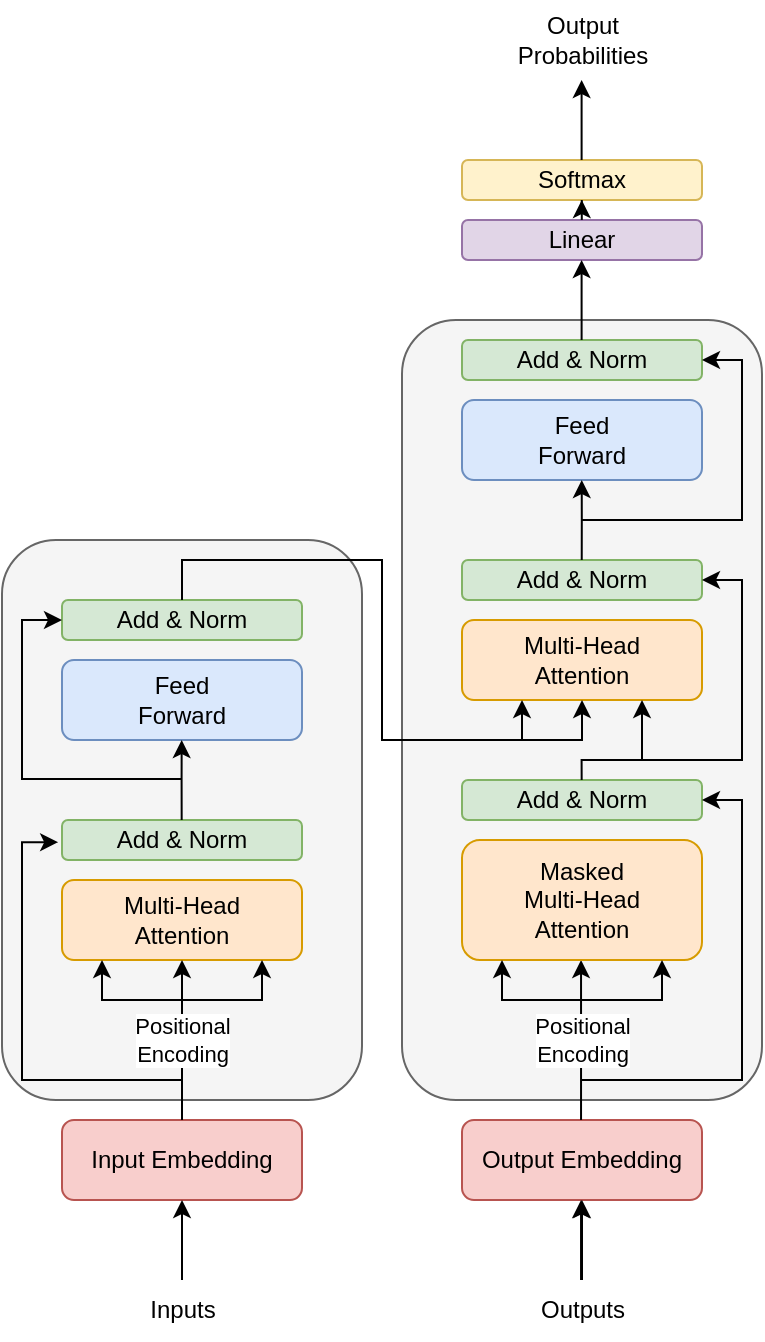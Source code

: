 <mxfile version="24.7.6">
  <diagram name="Page-1" id="9-9uTVZr_tjoDf-LNfpv">
    <mxGraphModel dx="1004" dy="673" grid="1" gridSize="10" guides="1" tooltips="1" connect="1" arrows="1" fold="1" page="1" pageScale="1" pageWidth="850" pageHeight="1100" math="0" shadow="0">
      <root>
        <mxCell id="0" />
        <mxCell id="1" parent="0" />
        <mxCell id="WFh73YhHo3ceh6fJG3it-52" value="" style="rounded=1;whiteSpace=wrap;html=1;fillColor=#f5f5f5;fontColor=#333333;strokeColor=#666666;" vertex="1" parent="1">
          <mxGeometry x="370" y="240" width="180" height="390" as="geometry" />
        </mxCell>
        <mxCell id="WFh73YhHo3ceh6fJG3it-1" value="Input Embedding" style="rounded=1;whiteSpace=wrap;html=1;fillColor=#f8cecc;strokeColor=#b85450;" vertex="1" parent="1">
          <mxGeometry x="200" y="640" width="120" height="40" as="geometry" />
        </mxCell>
        <mxCell id="WFh73YhHo3ceh6fJG3it-2" value="Output Embedding" style="rounded=1;whiteSpace=wrap;html=1;fillColor=#f8cecc;strokeColor=#b85450;" vertex="1" parent="1">
          <mxGeometry x="400" y="640" width="120" height="40" as="geometry" />
        </mxCell>
        <mxCell id="WFh73YhHo3ceh6fJG3it-3" value="" style="endArrow=classic;html=1;rounded=0;entryX=0.5;entryY=1;entryDx=0;entryDy=0;" edge="1" parent="1" target="WFh73YhHo3ceh6fJG3it-1">
          <mxGeometry width="50" height="50" relative="1" as="geometry">
            <mxPoint x="260" y="720" as="sourcePoint" />
            <mxPoint x="240" y="760" as="targetPoint" />
          </mxGeometry>
        </mxCell>
        <mxCell id="WFh73YhHo3ceh6fJG3it-4" value="" style="endArrow=classic;html=1;rounded=0;entryX=0.5;entryY=1;entryDx=0;entryDy=0;" edge="1" parent="1">
          <mxGeometry width="50" height="50" relative="1" as="geometry">
            <mxPoint x="459.52" y="720" as="sourcePoint" />
            <mxPoint x="459.52" y="680" as="targetPoint" />
          </mxGeometry>
        </mxCell>
        <mxCell id="WFh73YhHo3ceh6fJG3it-27" value="" style="edgeStyle=orthogonalEdgeStyle;rounded=0;orthogonalLoop=1;jettySize=auto;html=1;" edge="1" parent="1" source="WFh73YhHo3ceh6fJG3it-5" target="WFh73YhHo3ceh6fJG3it-2">
          <mxGeometry relative="1" as="geometry" />
        </mxCell>
        <mxCell id="WFh73YhHo3ceh6fJG3it-5" value="Outputs" style="text;html=1;align=center;verticalAlign=middle;resizable=0;points=[];autosize=1;strokeColor=none;fillColor=none;" vertex="1" parent="1">
          <mxGeometry x="425" y="720" width="70" height="30" as="geometry" />
        </mxCell>
        <mxCell id="WFh73YhHo3ceh6fJG3it-6" value="Inputs" style="text;html=1;align=center;verticalAlign=middle;resizable=0;points=[];autosize=1;strokeColor=none;fillColor=none;" vertex="1" parent="1">
          <mxGeometry x="230" y="720" width="60" height="30" as="geometry" />
        </mxCell>
        <mxCell id="WFh73YhHo3ceh6fJG3it-8" value="" style="rounded=1;whiteSpace=wrap;html=1;fillColor=#f5f5f5;fontColor=#333333;strokeColor=#666666;" vertex="1" parent="1">
          <mxGeometry x="170" y="350" width="180" height="280" as="geometry" />
        </mxCell>
        <mxCell id="WFh73YhHo3ceh6fJG3it-9" value="Add &amp;amp; Norm" style="rounded=1;whiteSpace=wrap;html=1;fillColor=#d5e8d4;strokeColor=#82b366;" vertex="1" parent="1">
          <mxGeometry x="200" y="380" width="120" height="20" as="geometry" />
        </mxCell>
        <mxCell id="WFh73YhHo3ceh6fJG3it-10" value="Feed&lt;br&gt;Forward" style="rounded=1;whiteSpace=wrap;html=1;fillColor=#dae8fc;strokeColor=#6c8ebf;" vertex="1" parent="1">
          <mxGeometry x="200" y="410" width="120" height="40" as="geometry" />
        </mxCell>
        <mxCell id="WFh73YhHo3ceh6fJG3it-11" value="Add &amp;amp; Norm" style="rounded=1;whiteSpace=wrap;html=1;fillColor=#d5e8d4;strokeColor=#82b366;" vertex="1" parent="1">
          <mxGeometry x="200" y="490" width="120" height="20" as="geometry" />
        </mxCell>
        <mxCell id="WFh73YhHo3ceh6fJG3it-12" value="Multi-Head&lt;br&gt;Attention" style="rounded=1;whiteSpace=wrap;html=1;fillColor=#ffe6cc;strokeColor=#d79b00;" vertex="1" parent="1">
          <mxGeometry x="200" y="520" width="120" height="40" as="geometry" />
        </mxCell>
        <mxCell id="WFh73YhHo3ceh6fJG3it-15" value="" style="endArrow=classic;html=1;rounded=0;exitX=0.5;exitY=0;exitDx=0;exitDy=0;" edge="1" parent="1" source="WFh73YhHo3ceh6fJG3it-1">
          <mxGeometry relative="1" as="geometry">
            <mxPoint x="370" y="550" as="sourcePoint" />
            <mxPoint x="260" y="560" as="targetPoint" />
          </mxGeometry>
        </mxCell>
        <mxCell id="WFh73YhHo3ceh6fJG3it-16" value="Positional&lt;br&gt;Encoding" style="edgeLabel;resizable=0;html=1;;align=center;verticalAlign=middle;" connectable="0" vertex="1" parent="WFh73YhHo3ceh6fJG3it-15">
          <mxGeometry relative="1" as="geometry" />
        </mxCell>
        <mxCell id="WFh73YhHo3ceh6fJG3it-17" value="" style="endArrow=classic;html=1;rounded=0;exitX=0.5;exitY=0;exitDx=0;exitDy=0;" edge="1" parent="1">
          <mxGeometry relative="1" as="geometry">
            <mxPoint x="459.52" y="640" as="sourcePoint" />
            <mxPoint x="459.52" y="560" as="targetPoint" />
          </mxGeometry>
        </mxCell>
        <mxCell id="WFh73YhHo3ceh6fJG3it-18" value="Positional&lt;br&gt;Encoding" style="edgeLabel;resizable=0;html=1;;align=center;verticalAlign=middle;" connectable="0" vertex="1" parent="WFh73YhHo3ceh6fJG3it-17">
          <mxGeometry relative="1" as="geometry" />
        </mxCell>
        <mxCell id="WFh73YhHo3ceh6fJG3it-19" value="Masked&lt;br&gt;Multi-Head&lt;br&gt;Attention" style="rounded=1;whiteSpace=wrap;html=1;fillColor=#ffe6cc;strokeColor=#d79b00;" vertex="1" parent="1">
          <mxGeometry x="400" y="500" width="120" height="60" as="geometry" />
        </mxCell>
        <mxCell id="WFh73YhHo3ceh6fJG3it-20" value="Add &amp;amp; Norm" style="rounded=1;whiteSpace=wrap;html=1;fillColor=#d5e8d4;strokeColor=#82b366;" vertex="1" parent="1">
          <mxGeometry x="400" y="470" width="120" height="20" as="geometry" />
        </mxCell>
        <mxCell id="WFh73YhHo3ceh6fJG3it-21" value="Multi-Head&lt;br&gt;Attention" style="rounded=1;whiteSpace=wrap;html=1;fillColor=#ffe6cc;strokeColor=#d79b00;" vertex="1" parent="1">
          <mxGeometry x="400" y="390" width="120" height="40" as="geometry" />
        </mxCell>
        <mxCell id="WFh73YhHo3ceh6fJG3it-22" value="Add &amp;amp; Norm" style="rounded=1;whiteSpace=wrap;html=1;fillColor=#d5e8d4;strokeColor=#82b366;" vertex="1" parent="1">
          <mxGeometry x="400" y="360" width="120" height="20" as="geometry" />
        </mxCell>
        <mxCell id="WFh73YhHo3ceh6fJG3it-23" value="Add &amp;amp; Norm" style="rounded=1;whiteSpace=wrap;html=1;fillColor=#d5e8d4;strokeColor=#82b366;" vertex="1" parent="1">
          <mxGeometry x="400" y="250" width="120" height="20" as="geometry" />
        </mxCell>
        <mxCell id="WFh73YhHo3ceh6fJG3it-24" value="Feed&lt;br&gt;Forward" style="rounded=1;whiteSpace=wrap;html=1;fillColor=#dae8fc;strokeColor=#6c8ebf;" vertex="1" parent="1">
          <mxGeometry x="400" y="280" width="120" height="40" as="geometry" />
        </mxCell>
        <mxCell id="WFh73YhHo3ceh6fJG3it-25" value="Linear" style="rounded=1;whiteSpace=wrap;html=1;fillColor=#e1d5e7;strokeColor=#9673a6;" vertex="1" parent="1">
          <mxGeometry x="400" y="190" width="120" height="20" as="geometry" />
        </mxCell>
        <mxCell id="WFh73YhHo3ceh6fJG3it-26" value="Softmax" style="rounded=1;whiteSpace=wrap;html=1;fillColor=#fff2cc;strokeColor=#d6b656;" vertex="1" parent="1">
          <mxGeometry x="400" y="160" width="120" height="20" as="geometry" />
        </mxCell>
        <mxCell id="WFh73YhHo3ceh6fJG3it-32" value="" style="edgeStyle=orthogonalEdgeStyle;rounded=0;orthogonalLoop=1;jettySize=auto;html=1;" edge="1" parent="1">
          <mxGeometry relative="1" as="geometry">
            <mxPoint x="260" y="580" as="sourcePoint" />
            <mxPoint x="300" y="560" as="targetPoint" />
            <Array as="points">
              <mxPoint x="300" y="580" />
              <mxPoint x="301" y="580" />
              <mxPoint x="300" y="581" />
            </Array>
          </mxGeometry>
        </mxCell>
        <mxCell id="WFh73YhHo3ceh6fJG3it-34" value="" style="edgeStyle=orthogonalEdgeStyle;rounded=0;orthogonalLoop=1;jettySize=auto;html=1;" edge="1" parent="1">
          <mxGeometry relative="1" as="geometry">
            <mxPoint x="260" y="580" as="sourcePoint" />
            <mxPoint x="220" y="560" as="targetPoint" />
            <Array as="points">
              <mxPoint x="220" y="580" />
              <mxPoint x="221" y="580" />
              <mxPoint x="220" y="581" />
            </Array>
          </mxGeometry>
        </mxCell>
        <mxCell id="WFh73YhHo3ceh6fJG3it-35" value="" style="edgeStyle=orthogonalEdgeStyle;rounded=0;orthogonalLoop=1;jettySize=auto;html=1;" edge="1" parent="1">
          <mxGeometry relative="1" as="geometry">
            <mxPoint x="460" y="580" as="sourcePoint" />
            <mxPoint x="500" y="560" as="targetPoint" />
            <Array as="points">
              <mxPoint x="500" y="580" />
              <mxPoint x="501" y="580" />
              <mxPoint x="500" y="581" />
            </Array>
          </mxGeometry>
        </mxCell>
        <mxCell id="WFh73YhHo3ceh6fJG3it-36" value="" style="edgeStyle=orthogonalEdgeStyle;rounded=0;orthogonalLoop=1;jettySize=auto;html=1;" edge="1" parent="1">
          <mxGeometry relative="1" as="geometry">
            <mxPoint x="460" y="580" as="sourcePoint" />
            <mxPoint x="420" y="560" as="targetPoint" />
            <Array as="points">
              <mxPoint x="420" y="580" />
              <mxPoint x="421" y="580" />
              <mxPoint x="420" y="581" />
            </Array>
          </mxGeometry>
        </mxCell>
        <mxCell id="WFh73YhHo3ceh6fJG3it-37" value="" style="edgeStyle=orthogonalEdgeStyle;rounded=0;orthogonalLoop=1;jettySize=auto;html=1;" edge="1" parent="1">
          <mxGeometry relative="1" as="geometry">
            <mxPoint x="259.84" y="490" as="sourcePoint" />
            <mxPoint x="259.84" y="450" as="targetPoint" />
            <Array as="points">
              <mxPoint x="259.84" y="470" />
              <mxPoint x="259.84" y="470" />
            </Array>
          </mxGeometry>
        </mxCell>
        <mxCell id="WFh73YhHo3ceh6fJG3it-38" value="" style="edgeStyle=orthogonalEdgeStyle;rounded=0;orthogonalLoop=1;jettySize=auto;html=1;entryX=0.75;entryY=1;entryDx=0;entryDy=0;" edge="1" parent="1" target="WFh73YhHo3ceh6fJG3it-21">
          <mxGeometry relative="1" as="geometry">
            <mxPoint x="459.84" y="470" as="sourcePoint" />
            <mxPoint x="459.84" y="430" as="targetPoint" />
            <Array as="points">
              <mxPoint x="460" y="460" />
              <mxPoint x="490" y="460" />
            </Array>
          </mxGeometry>
        </mxCell>
        <mxCell id="WFh73YhHo3ceh6fJG3it-39" value="" style="edgeStyle=orthogonalEdgeStyle;rounded=0;orthogonalLoop=1;jettySize=auto;html=1;" edge="1" parent="1">
          <mxGeometry relative="1" as="geometry">
            <mxPoint x="459.87" y="360" as="sourcePoint" />
            <mxPoint x="459.87" y="320" as="targetPoint" />
            <Array as="points">
              <mxPoint x="459.87" y="340" />
              <mxPoint x="459.87" y="340" />
            </Array>
          </mxGeometry>
        </mxCell>
        <mxCell id="WFh73YhHo3ceh6fJG3it-40" value="" style="edgeStyle=orthogonalEdgeStyle;rounded=0;orthogonalLoop=1;jettySize=auto;html=1;entryX=-0.016;entryY=0.555;entryDx=0;entryDy=0;entryPerimeter=0;" edge="1" parent="1" target="WFh73YhHo3ceh6fJG3it-11">
          <mxGeometry relative="1" as="geometry">
            <mxPoint x="260" y="620" as="sourcePoint" />
            <mxPoint x="180" y="500" as="targetPoint" />
            <Array as="points">
              <mxPoint x="180" y="620" />
              <mxPoint x="180" y="501" />
            </Array>
          </mxGeometry>
        </mxCell>
        <mxCell id="WFh73YhHo3ceh6fJG3it-41" value="" style="edgeStyle=orthogonalEdgeStyle;rounded=0;orthogonalLoop=1;jettySize=auto;html=1;entryX=1;entryY=0.5;entryDx=0;entryDy=0;" edge="1" parent="1" target="WFh73YhHo3ceh6fJG3it-20">
          <mxGeometry relative="1" as="geometry">
            <mxPoint x="460" y="620" as="sourcePoint" />
            <mxPoint x="558" y="500" as="targetPoint" />
            <Array as="points">
              <mxPoint x="540" y="620" />
              <mxPoint x="540" y="480" />
            </Array>
          </mxGeometry>
        </mxCell>
        <mxCell id="WFh73YhHo3ceh6fJG3it-42" value="" style="edgeStyle=orthogonalEdgeStyle;rounded=0;orthogonalLoop=1;jettySize=auto;html=1;entryX=0;entryY=0.5;entryDx=0;entryDy=0;" edge="1" parent="1" target="WFh73YhHo3ceh6fJG3it-9">
          <mxGeometry relative="1" as="geometry">
            <mxPoint x="260" y="469.49" as="sourcePoint" />
            <mxPoint x="198" y="350.49" as="targetPoint" />
            <Array as="points">
              <mxPoint x="180" y="470" />
              <mxPoint x="180" y="390" />
            </Array>
          </mxGeometry>
        </mxCell>
        <mxCell id="WFh73YhHo3ceh6fJG3it-43" value="" style="edgeStyle=orthogonalEdgeStyle;rounded=0;orthogonalLoop=1;jettySize=auto;html=1;" edge="1" parent="1">
          <mxGeometry relative="1" as="geometry">
            <mxPoint x="490" y="450" as="sourcePoint" />
            <mxPoint x="520" y="370" as="targetPoint" />
            <Array as="points">
              <mxPoint x="490" y="460" />
              <mxPoint x="540" y="460" />
              <mxPoint x="540" y="370" />
            </Array>
          </mxGeometry>
        </mxCell>
        <mxCell id="WFh73YhHo3ceh6fJG3it-44" value="" style="edgeStyle=orthogonalEdgeStyle;rounded=0;orthogonalLoop=1;jettySize=auto;html=1;" edge="1" parent="1">
          <mxGeometry relative="1" as="geometry">
            <mxPoint x="460" y="339.97" as="sourcePoint" />
            <mxPoint x="520" y="259.99" as="targetPoint" />
            <Array as="points">
              <mxPoint x="540" y="339.99" />
              <mxPoint x="540" y="259.99" />
              <mxPoint x="520" y="259.99" />
            </Array>
          </mxGeometry>
        </mxCell>
        <mxCell id="WFh73YhHo3ceh6fJG3it-46" value="" style="edgeStyle=orthogonalEdgeStyle;rounded=0;orthogonalLoop=1;jettySize=auto;html=1;" edge="1" parent="1">
          <mxGeometry relative="1" as="geometry">
            <mxPoint x="459.81" y="250" as="sourcePoint" />
            <mxPoint x="459.81" y="210" as="targetPoint" />
            <Array as="points">
              <mxPoint x="459.81" y="230" />
              <mxPoint x="459.81" y="230" />
            </Array>
          </mxGeometry>
        </mxCell>
        <mxCell id="WFh73YhHo3ceh6fJG3it-47" value="" style="edgeStyle=orthogonalEdgeStyle;rounded=0;orthogonalLoop=1;jettySize=auto;html=1;" edge="1" parent="1">
          <mxGeometry relative="1" as="geometry">
            <mxPoint x="459.81" y="160" as="sourcePoint" />
            <mxPoint x="459.81" y="120" as="targetPoint" />
            <Array as="points">
              <mxPoint x="459.81" y="140" />
              <mxPoint x="459.81" y="140" />
            </Array>
          </mxGeometry>
        </mxCell>
        <mxCell id="WFh73YhHo3ceh6fJG3it-48" value="Output&lt;br&gt;Probabilities" style="text;html=1;align=center;verticalAlign=middle;resizable=0;points=[];autosize=1;strokeColor=none;fillColor=none;" vertex="1" parent="1">
          <mxGeometry x="415" y="80" width="90" height="40" as="geometry" />
        </mxCell>
        <mxCell id="WFh73YhHo3ceh6fJG3it-49" value="" style="edgeStyle=orthogonalEdgeStyle;rounded=0;orthogonalLoop=1;jettySize=auto;html=1;" edge="1" parent="1">
          <mxGeometry relative="1" as="geometry">
            <mxPoint x="459.88" y="180" as="sourcePoint" />
            <mxPoint x="459.88" y="180" as="targetPoint" />
            <Array as="points">
              <mxPoint x="459.88" y="190" />
              <mxPoint x="459.88" y="190" />
            </Array>
          </mxGeometry>
        </mxCell>
        <mxCell id="WFh73YhHo3ceh6fJG3it-50" value="" style="edgeStyle=orthogonalEdgeStyle;rounded=0;orthogonalLoop=1;jettySize=auto;html=1;exitX=0.5;exitY=0;exitDx=0;exitDy=0;" edge="1" parent="1" source="WFh73YhHo3ceh6fJG3it-9">
          <mxGeometry relative="1" as="geometry">
            <mxPoint x="370" y="309.49" as="sourcePoint" />
            <mxPoint x="430" y="430" as="targetPoint" />
            <Array as="points">
              <mxPoint x="260" y="360" />
              <mxPoint x="360" y="360" />
              <mxPoint x="360" y="450" />
              <mxPoint x="430" y="450" />
              <mxPoint x="430" y="430" />
            </Array>
          </mxGeometry>
        </mxCell>
        <mxCell id="WFh73YhHo3ceh6fJG3it-51" value="" style="edgeStyle=orthogonalEdgeStyle;rounded=0;orthogonalLoop=1;jettySize=auto;html=1;exitX=0.5;exitY=0;exitDx=0;exitDy=0;" edge="1" parent="1">
          <mxGeometry relative="1" as="geometry">
            <mxPoint x="260" y="380" as="sourcePoint" />
            <mxPoint x="460" y="430" as="targetPoint" />
            <Array as="points">
              <mxPoint x="260" y="360" />
              <mxPoint x="360" y="360" />
              <mxPoint x="360" y="450" />
              <mxPoint x="460" y="450" />
            </Array>
          </mxGeometry>
        </mxCell>
      </root>
    </mxGraphModel>
  </diagram>
</mxfile>
